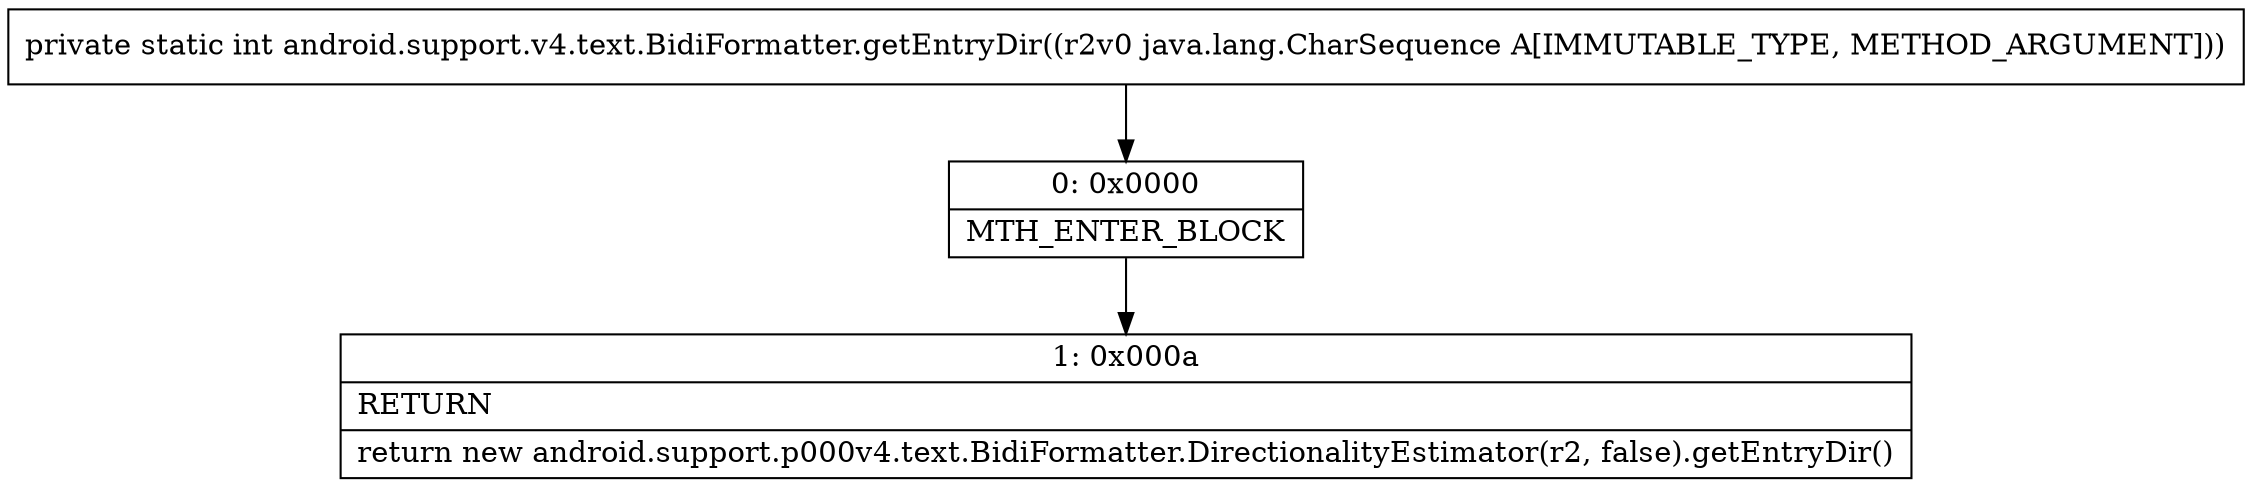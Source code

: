 digraph "CFG forandroid.support.v4.text.BidiFormatter.getEntryDir(Ljava\/lang\/CharSequence;)I" {
Node_0 [shape=record,label="{0\:\ 0x0000|MTH_ENTER_BLOCK\l}"];
Node_1 [shape=record,label="{1\:\ 0x000a|RETURN\l|return new android.support.p000v4.text.BidiFormatter.DirectionalityEstimator(r2, false).getEntryDir()\l}"];
MethodNode[shape=record,label="{private static int android.support.v4.text.BidiFormatter.getEntryDir((r2v0 java.lang.CharSequence A[IMMUTABLE_TYPE, METHOD_ARGUMENT])) }"];
MethodNode -> Node_0;
Node_0 -> Node_1;
}

